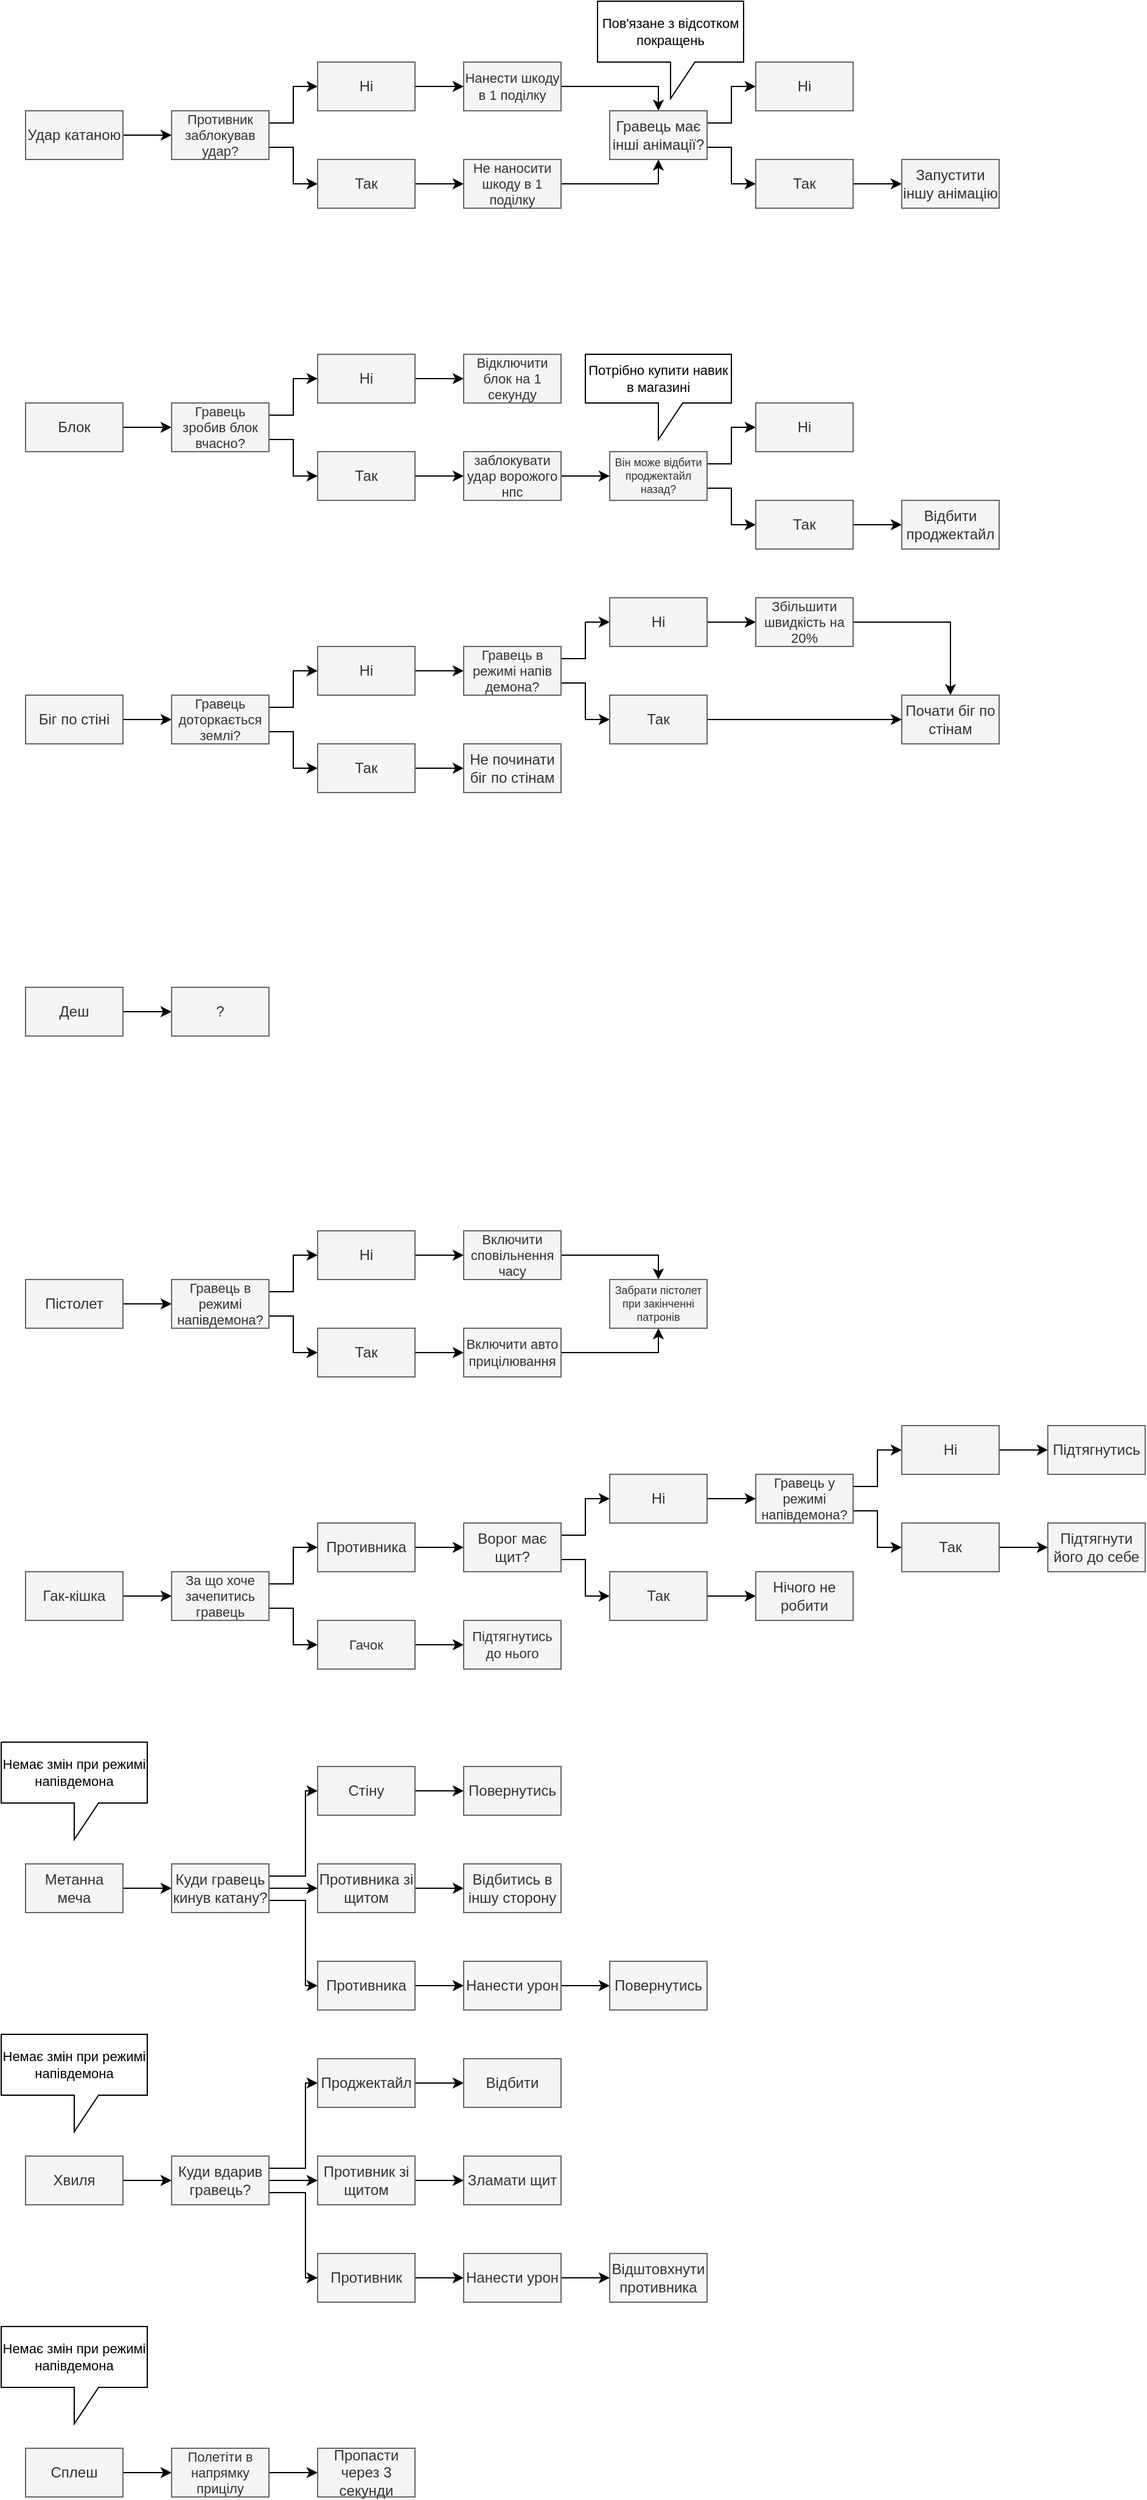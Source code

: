 <mxfile version="21.0.2" type="github">
  <diagram id="Gw7SjPRHPI560Tm9hMZg" name="Сторінка-1">
    <mxGraphModel dx="1434" dy="842" grid="1" gridSize="10" guides="1" tooltips="1" connect="1" arrows="1" fold="1" page="1" pageScale="1" pageWidth="1654" pageHeight="2336" math="0" shadow="0">
      <root>
        <mxCell id="0" />
        <mxCell id="1" parent="0" />
        <mxCell id="m0AJIgBf-lL1eL2nw93D-6" style="edgeStyle=orthogonalEdgeStyle;rounded=0;orthogonalLoop=1;jettySize=auto;html=1;exitX=1;exitY=0.5;exitDx=0;exitDy=0;" parent="1" source="m0AJIgBf-lL1eL2nw93D-4" target="m0AJIgBf-lL1eL2nw93D-5" edge="1">
          <mxGeometry relative="1" as="geometry" />
        </mxCell>
        <mxCell id="m0AJIgBf-lL1eL2nw93D-4" value="Удар катаною" style="text;html=1;strokeColor=#666666;fillColor=#f5f5f5;align=center;verticalAlign=middle;whiteSpace=wrap;rounded=0;fontColor=#333333;" parent="1" vertex="1">
          <mxGeometry x="160" y="120" width="80" height="40" as="geometry" />
        </mxCell>
        <mxCell id="m0AJIgBf-lL1eL2nw93D-8" style="edgeStyle=orthogonalEdgeStyle;rounded=0;orthogonalLoop=1;jettySize=auto;html=1;exitX=1;exitY=0.25;exitDx=0;exitDy=0;" parent="1" source="m0AJIgBf-lL1eL2nw93D-5" target="m0AJIgBf-lL1eL2nw93D-7" edge="1">
          <mxGeometry relative="1" as="geometry" />
        </mxCell>
        <mxCell id="m0AJIgBf-lL1eL2nw93D-10" style="edgeStyle=orthogonalEdgeStyle;rounded=0;orthogonalLoop=1;jettySize=auto;html=1;exitX=1;exitY=0.75;exitDx=0;exitDy=0;" parent="1" source="m0AJIgBf-lL1eL2nw93D-5" target="m0AJIgBf-lL1eL2nw93D-9" edge="1">
          <mxGeometry relative="1" as="geometry" />
        </mxCell>
        <mxCell id="m0AJIgBf-lL1eL2nw93D-5" value="Противник заблокував удар?" style="text;html=1;strokeColor=#666666;fillColor=#f5f5f5;align=center;verticalAlign=middle;whiteSpace=wrap;rounded=0;fontColor=#333333;fontSize=11;" parent="1" vertex="1">
          <mxGeometry x="280" y="120" width="80" height="40" as="geometry" />
        </mxCell>
        <mxCell id="m0AJIgBf-lL1eL2nw93D-12" style="edgeStyle=orthogonalEdgeStyle;rounded=0;orthogonalLoop=1;jettySize=auto;html=1;exitX=1;exitY=0.5;exitDx=0;exitDy=0;" parent="1" source="m0AJIgBf-lL1eL2nw93D-7" target="m0AJIgBf-lL1eL2nw93D-11" edge="1">
          <mxGeometry relative="1" as="geometry" />
        </mxCell>
        <mxCell id="m0AJIgBf-lL1eL2nw93D-7" value="Ні" style="text;html=1;strokeColor=#666666;fillColor=#f5f5f5;align=center;verticalAlign=middle;whiteSpace=wrap;rounded=0;fontColor=#333333;" parent="1" vertex="1">
          <mxGeometry x="400" y="80" width="80" height="40" as="geometry" />
        </mxCell>
        <mxCell id="m0AJIgBf-lL1eL2nw93D-14" style="edgeStyle=orthogonalEdgeStyle;rounded=0;orthogonalLoop=1;jettySize=auto;html=1;exitX=1;exitY=0.5;exitDx=0;exitDy=0;" parent="1" source="m0AJIgBf-lL1eL2nw93D-9" target="m0AJIgBf-lL1eL2nw93D-13" edge="1">
          <mxGeometry relative="1" as="geometry" />
        </mxCell>
        <mxCell id="m0AJIgBf-lL1eL2nw93D-9" value="Так" style="text;html=1;strokeColor=#666666;fillColor=#f5f5f5;align=center;verticalAlign=middle;whiteSpace=wrap;rounded=0;fontColor=#333333;" parent="1" vertex="1">
          <mxGeometry x="400" y="160" width="80" height="40" as="geometry" />
        </mxCell>
        <mxCell id="m0AJIgBf-lL1eL2nw93D-16" style="edgeStyle=orthogonalEdgeStyle;rounded=0;orthogonalLoop=1;jettySize=auto;html=1;exitX=1;exitY=0.5;exitDx=0;exitDy=0;" parent="1" source="m0AJIgBf-lL1eL2nw93D-11" target="m0AJIgBf-lL1eL2nw93D-15" edge="1">
          <mxGeometry relative="1" as="geometry">
            <Array as="points">
              <mxPoint x="680" y="100" />
            </Array>
          </mxGeometry>
        </mxCell>
        <mxCell id="m0AJIgBf-lL1eL2nw93D-11" value="Нанести шкоду в 1 поділку" style="text;html=1;strokeColor=#666666;fillColor=#f5f5f5;align=center;verticalAlign=middle;whiteSpace=wrap;rounded=0;fontColor=#333333;fontSize=11;" parent="1" vertex="1">
          <mxGeometry x="520" y="80" width="80" height="40" as="geometry" />
        </mxCell>
        <mxCell id="m0AJIgBf-lL1eL2nw93D-17" style="edgeStyle=orthogonalEdgeStyle;rounded=0;orthogonalLoop=1;jettySize=auto;html=1;exitX=1;exitY=0.5;exitDx=0;exitDy=0;entryX=0.5;entryY=1;entryDx=0;entryDy=0;" parent="1" source="m0AJIgBf-lL1eL2nw93D-13" target="m0AJIgBf-lL1eL2nw93D-15" edge="1">
          <mxGeometry relative="1" as="geometry" />
        </mxCell>
        <mxCell id="m0AJIgBf-lL1eL2nw93D-13" value="Не наносити шкоду в 1 поділку" style="text;html=1;strokeColor=#666666;fillColor=#f5f5f5;align=center;verticalAlign=middle;whiteSpace=wrap;rounded=0;fontColor=#333333;fontSize=11;" parent="1" vertex="1">
          <mxGeometry x="520" y="160" width="80" height="40" as="geometry" />
        </mxCell>
        <mxCell id="m0AJIgBf-lL1eL2nw93D-19" style="edgeStyle=orthogonalEdgeStyle;rounded=0;orthogonalLoop=1;jettySize=auto;html=1;exitX=1;exitY=0.25;exitDx=0;exitDy=0;" parent="1" source="m0AJIgBf-lL1eL2nw93D-15" target="m0AJIgBf-lL1eL2nw93D-18" edge="1">
          <mxGeometry relative="1" as="geometry" />
        </mxCell>
        <mxCell id="m0AJIgBf-lL1eL2nw93D-21" style="edgeStyle=orthogonalEdgeStyle;rounded=0;orthogonalLoop=1;jettySize=auto;html=1;exitX=1;exitY=0.75;exitDx=0;exitDy=0;" parent="1" source="m0AJIgBf-lL1eL2nw93D-15" target="m0AJIgBf-lL1eL2nw93D-20" edge="1">
          <mxGeometry relative="1" as="geometry" />
        </mxCell>
        <mxCell id="m0AJIgBf-lL1eL2nw93D-15" value="Гравець має інші анімації?" style="text;html=1;strokeColor=#666666;fillColor=#f5f5f5;align=center;verticalAlign=middle;whiteSpace=wrap;rounded=0;fontColor=#333333;" parent="1" vertex="1">
          <mxGeometry x="640" y="120" width="80" height="40" as="geometry" />
        </mxCell>
        <mxCell id="m0AJIgBf-lL1eL2nw93D-24" style="edgeStyle=orthogonalEdgeStyle;rounded=0;orthogonalLoop=1;jettySize=auto;html=1;exitX=1;exitY=0.5;exitDx=0;exitDy=0;" parent="1" source="m0AJIgBf-lL1eL2nw93D-20" target="m0AJIgBf-lL1eL2nw93D-23" edge="1">
          <mxGeometry relative="1" as="geometry" />
        </mxCell>
        <mxCell id="m0AJIgBf-lL1eL2nw93D-20" value="Так" style="text;html=1;strokeColor=#666666;fillColor=#f5f5f5;align=center;verticalAlign=middle;whiteSpace=wrap;rounded=0;fontColor=#333333;" parent="1" vertex="1">
          <mxGeometry x="760" y="160" width="80" height="40" as="geometry" />
        </mxCell>
        <mxCell id="m0AJIgBf-lL1eL2nw93D-23" value="Запустити іншу анімацію" style="text;html=1;strokeColor=#666666;fillColor=#f5f5f5;align=center;verticalAlign=middle;whiteSpace=wrap;rounded=0;fontColor=#333333;" parent="1" vertex="1">
          <mxGeometry x="880" y="160" width="80" height="40" as="geometry" />
        </mxCell>
        <mxCell id="qJtpwFS_eKcF3Zx06Uy4-3" style="edgeStyle=orthogonalEdgeStyle;rounded=0;orthogonalLoop=1;jettySize=auto;html=1;" parent="1" source="qJtpwFS_eKcF3Zx06Uy4-1" target="qJtpwFS_eKcF3Zx06Uy4-2" edge="1">
          <mxGeometry relative="1" as="geometry" />
        </mxCell>
        <mxCell id="qJtpwFS_eKcF3Zx06Uy4-1" value="Блок" style="text;html=1;strokeColor=#666666;fillColor=#f5f5f5;align=center;verticalAlign=middle;whiteSpace=wrap;rounded=0;fontColor=#333333;" parent="1" vertex="1">
          <mxGeometry x="160" y="360" width="80" height="40" as="geometry" />
        </mxCell>
        <mxCell id="94Y7UobvSizzjwyPuMWK-2" style="edgeStyle=orthogonalEdgeStyle;rounded=0;orthogonalLoop=1;jettySize=auto;html=1;exitX=1;exitY=0.5;exitDx=0;exitDy=0;" parent="1" source="qJtpwFS_eKcF3Zx06Uy4-4" target="94Y7UobvSizzjwyPuMWK-1" edge="1">
          <mxGeometry relative="1" as="geometry" />
        </mxCell>
        <mxCell id="qJtpwFS_eKcF3Zx06Uy4-4" value="Ні" style="text;html=1;strokeColor=#666666;fillColor=#f5f5f5;align=center;verticalAlign=middle;whiteSpace=wrap;rounded=0;fontColor=#333333;" parent="1" vertex="1">
          <mxGeometry x="400" y="320" width="80" height="40" as="geometry" />
        </mxCell>
        <mxCell id="m0AJIgBf-lL1eL2nw93D-27" style="edgeStyle=orthogonalEdgeStyle;rounded=0;orthogonalLoop=1;jettySize=auto;html=1;exitX=1;exitY=0.25;exitDx=0;exitDy=0;entryX=0;entryY=0.5;entryDx=0;entryDy=0;" parent="1" source="qJtpwFS_eKcF3Zx06Uy4-2" target="qJtpwFS_eKcF3Zx06Uy4-4" edge="1">
          <mxGeometry relative="1" as="geometry" />
        </mxCell>
        <mxCell id="m0AJIgBf-lL1eL2nw93D-31" style="edgeStyle=orthogonalEdgeStyle;rounded=0;orthogonalLoop=1;jettySize=auto;html=1;exitX=1;exitY=0.75;exitDx=0;exitDy=0;entryX=0;entryY=0.5;entryDx=0;entryDy=0;" parent="1" source="qJtpwFS_eKcF3Zx06Uy4-2" target="qJtpwFS_eKcF3Zx06Uy4-8" edge="1">
          <mxGeometry relative="1" as="geometry" />
        </mxCell>
        <mxCell id="qJtpwFS_eKcF3Zx06Uy4-2" value="Гравець зробив блок вчасно? " style="text;html=1;strokeColor=#666666;fillColor=#f5f5f5;align=center;verticalAlign=middle;whiteSpace=wrap;rounded=0;fontColor=#333333;movable=1;resizable=1;rotatable=1;deletable=1;editable=1;connectable=1;fontSize=11;" parent="1" vertex="1">
          <mxGeometry x="280" y="360" width="80" height="40" as="geometry" />
        </mxCell>
        <mxCell id="94Y7UobvSizzjwyPuMWK-17" style="edgeStyle=orthogonalEdgeStyle;rounded=0;orthogonalLoop=1;jettySize=auto;html=1;exitX=1;exitY=0.5;exitDx=0;exitDy=0;entryX=0;entryY=0.5;entryDx=0;entryDy=0;fontSize=11;" parent="1" source="qJtpwFS_eKcF3Zx06Uy4-8" target="94Y7UobvSizzjwyPuMWK-9" edge="1">
          <mxGeometry relative="1" as="geometry" />
        </mxCell>
        <mxCell id="qJtpwFS_eKcF3Zx06Uy4-8" value="Так" style="text;html=1;strokeColor=#666666;fillColor=#f5f5f5;align=center;verticalAlign=middle;whiteSpace=wrap;rounded=0;fontColor=#333333;" parent="1" vertex="1">
          <mxGeometry x="400" y="400" width="80" height="40" as="geometry" />
        </mxCell>
        <mxCell id="m0AJIgBf-lL1eL2nw93D-18" value="Ні" style="text;html=1;strokeColor=#666666;fillColor=#f5f5f5;align=center;verticalAlign=middle;whiteSpace=wrap;rounded=0;fontColor=#333333;" parent="1" vertex="1">
          <mxGeometry x="760" y="80" width="80" height="40" as="geometry" />
        </mxCell>
        <mxCell id="94Y7UobvSizzjwyPuMWK-1" value="Відключити блок на 1 секунду" style="text;html=1;strokeColor=#666666;fillColor=#f5f5f5;align=center;verticalAlign=middle;whiteSpace=wrap;rounded=0;fontColor=#333333;fontSize=11;" parent="1" vertex="1">
          <mxGeometry x="520" y="320" width="80" height="40" as="geometry" />
        </mxCell>
        <mxCell id="94Y7UobvSizzjwyPuMWK-6" style="edgeStyle=orthogonalEdgeStyle;rounded=0;orthogonalLoop=1;jettySize=auto;html=1;exitX=1;exitY=0.25;exitDx=0;exitDy=0;fontSize=9;" parent="1" source="94Y7UobvSizzjwyPuMWK-3" target="94Y7UobvSizzjwyPuMWK-5" edge="1">
          <mxGeometry relative="1" as="geometry" />
        </mxCell>
        <mxCell id="94Y7UobvSizzjwyPuMWK-8" style="edgeStyle=orthogonalEdgeStyle;rounded=0;orthogonalLoop=1;jettySize=auto;html=1;exitX=1;exitY=0.75;exitDx=0;exitDy=0;fontSize=12;" parent="1" source="94Y7UobvSizzjwyPuMWK-3" target="94Y7UobvSizzjwyPuMWK-7" edge="1">
          <mxGeometry relative="1" as="geometry" />
        </mxCell>
        <mxCell id="94Y7UobvSizzjwyPuMWK-3" value="Він може відбити проджектайл назад?" style="text;html=1;strokeColor=#666666;fillColor=#f5f5f5;align=center;verticalAlign=middle;whiteSpace=wrap;rounded=0;fontColor=#333333;fontSize=9;" parent="1" vertex="1">
          <mxGeometry x="640" y="400" width="80" height="40" as="geometry" />
        </mxCell>
        <mxCell id="94Y7UobvSizzjwyPuMWK-5" value="Ні" style="text;html=1;strokeColor=#666666;fillColor=#f5f5f5;align=center;verticalAlign=middle;whiteSpace=wrap;rounded=0;fontColor=#333333;fontSize=12;" parent="1" vertex="1">
          <mxGeometry x="760" y="360" width="80" height="40" as="geometry" />
        </mxCell>
        <mxCell id="94Y7UobvSizzjwyPuMWK-12" style="edgeStyle=orthogonalEdgeStyle;rounded=0;orthogonalLoop=1;jettySize=auto;html=1;exitX=1;exitY=0.5;exitDx=0;exitDy=0;fontSize=11;" parent="1" source="94Y7UobvSizzjwyPuMWK-7" target="94Y7UobvSizzjwyPuMWK-11" edge="1">
          <mxGeometry relative="1" as="geometry" />
        </mxCell>
        <mxCell id="94Y7UobvSizzjwyPuMWK-7" value="Так" style="text;html=1;strokeColor=#666666;fillColor=#f5f5f5;align=center;verticalAlign=middle;whiteSpace=wrap;rounded=0;fontColor=#333333;fontSize=12;" parent="1" vertex="1">
          <mxGeometry x="760" y="440" width="80" height="40" as="geometry" />
        </mxCell>
        <mxCell id="94Y7UobvSizzjwyPuMWK-18" style="edgeStyle=orthogonalEdgeStyle;rounded=0;orthogonalLoop=1;jettySize=auto;html=1;exitX=1;exitY=0.5;exitDx=0;exitDy=0;entryX=0;entryY=0.5;entryDx=0;entryDy=0;fontSize=11;" parent="1" source="94Y7UobvSizzjwyPuMWK-9" target="94Y7UobvSizzjwyPuMWK-3" edge="1">
          <mxGeometry relative="1" as="geometry" />
        </mxCell>
        <mxCell id="94Y7UobvSizzjwyPuMWK-9" value="заблокувати удар ворожого нпс" style="text;html=1;strokeColor=#666666;fillColor=#f5f5f5;align=center;verticalAlign=middle;whiteSpace=wrap;rounded=0;fontColor=#333333;fontSize=11;" parent="1" vertex="1">
          <mxGeometry x="520" y="400" width="80" height="40" as="geometry" />
        </mxCell>
        <mxCell id="94Y7UobvSizzjwyPuMWK-11" value="Відбити проджектайл" style="text;html=1;strokeColor=#666666;fillColor=#f5f5f5;align=center;verticalAlign=middle;whiteSpace=wrap;rounded=0;fontColor=#333333;fontSize=12;" parent="1" vertex="1">
          <mxGeometry x="880" y="440" width="80" height="40" as="geometry" />
        </mxCell>
        <mxCell id="94Y7UobvSizzjwyPuMWK-14" value="Потрібно купити навик в магазині" style="shape=callout;whiteSpace=wrap;html=1;perimeter=calloutPerimeter;fontSize=11;rotation=0;position2=0.5;" parent="1" vertex="1">
          <mxGeometry x="620" y="320" width="120" height="70" as="geometry" />
        </mxCell>
        <mxCell id="94Y7UobvSizzjwyPuMWK-15" value="Пов&#39;язане з відсотком покращень" style="shape=callout;whiteSpace=wrap;html=1;perimeter=calloutPerimeter;fontSize=11;position2=0.5;" parent="1" vertex="1">
          <mxGeometry x="630" y="30" width="120" height="80" as="geometry" />
        </mxCell>
        <mxCell id="KIotw40uIREBkSGfjD-Y-3" style="edgeStyle=orthogonalEdgeStyle;rounded=0;orthogonalLoop=1;jettySize=auto;html=1;exitX=1;exitY=0.5;exitDx=0;exitDy=0;" parent="1" source="KIotw40uIREBkSGfjD-Y-1" target="KIotw40uIREBkSGfjD-Y-2" edge="1">
          <mxGeometry relative="1" as="geometry" />
        </mxCell>
        <mxCell id="KIotw40uIREBkSGfjD-Y-1" value="Біг по стіні" style="text;html=1;strokeColor=#666666;fillColor=#f5f5f5;align=center;verticalAlign=middle;whiteSpace=wrap;rounded=0;fontColor=#333333;" parent="1" vertex="1">
          <mxGeometry x="160" y="600" width="80" height="40" as="geometry" />
        </mxCell>
        <mxCell id="KIotw40uIREBkSGfjD-Y-5" style="edgeStyle=orthogonalEdgeStyle;rounded=0;orthogonalLoop=1;jettySize=auto;html=1;fontSize=11;exitX=1;exitY=0.25;exitDx=0;exitDy=0;" parent="1" source="KIotw40uIREBkSGfjD-Y-2" target="KIotw40uIREBkSGfjD-Y-4" edge="1">
          <mxGeometry relative="1" as="geometry">
            <mxPoint x="370" y="610" as="sourcePoint" />
            <Array as="points">
              <mxPoint x="380" y="610" />
              <mxPoint x="380" y="580" />
            </Array>
          </mxGeometry>
        </mxCell>
        <mxCell id="KIotw40uIREBkSGfjD-Y-7" style="edgeStyle=orthogonalEdgeStyle;rounded=0;orthogonalLoop=1;jettySize=auto;html=1;exitX=1;exitY=0.75;exitDx=0;exitDy=0;fontSize=12;" parent="1" source="KIotw40uIREBkSGfjD-Y-2" target="KIotw40uIREBkSGfjD-Y-6" edge="1">
          <mxGeometry relative="1" as="geometry" />
        </mxCell>
        <mxCell id="KIotw40uIREBkSGfjD-Y-2" value="Гравець доторкається землі?" style="text;html=1;strokeColor=#666666;fillColor=#f5f5f5;align=center;verticalAlign=middle;whiteSpace=wrap;rounded=0;fontColor=#333333;fontSize=11;" parent="1" vertex="1">
          <mxGeometry x="280" y="600" width="80" height="40" as="geometry" />
        </mxCell>
        <mxCell id="KIotw40uIREBkSGfjD-Y-9" style="edgeStyle=orthogonalEdgeStyle;rounded=0;orthogonalLoop=1;jettySize=auto;html=1;exitX=1;exitY=0.5;exitDx=0;exitDy=0;fontSize=12;" parent="1" source="KIotw40uIREBkSGfjD-Y-4" target="KIotw40uIREBkSGfjD-Y-8" edge="1">
          <mxGeometry relative="1" as="geometry" />
        </mxCell>
        <mxCell id="KIotw40uIREBkSGfjD-Y-4" value="Ні" style="text;html=1;strokeColor=#666666;fillColor=#f5f5f5;align=center;verticalAlign=middle;whiteSpace=wrap;rounded=0;fontColor=#333333;fontSize=12;" parent="1" vertex="1">
          <mxGeometry x="400" y="560" width="80" height="40" as="geometry" />
        </mxCell>
        <mxCell id="KIotw40uIREBkSGfjD-Y-15" style="edgeStyle=orthogonalEdgeStyle;rounded=0;orthogonalLoop=1;jettySize=auto;html=1;exitX=1;exitY=0.5;exitDx=0;exitDy=0;fontSize=12;" parent="1" source="KIotw40uIREBkSGfjD-Y-6" target="KIotw40uIREBkSGfjD-Y-14" edge="1">
          <mxGeometry relative="1" as="geometry" />
        </mxCell>
        <mxCell id="KIotw40uIREBkSGfjD-Y-6" value="Так" style="text;html=1;strokeColor=#666666;fillColor=#f5f5f5;align=center;verticalAlign=middle;whiteSpace=wrap;rounded=0;fontColor=#333333;fontSize=12;" parent="1" vertex="1">
          <mxGeometry x="400" y="640" width="80" height="40" as="geometry" />
        </mxCell>
        <mxCell id="KIotw40uIREBkSGfjD-Y-11" style="edgeStyle=orthogonalEdgeStyle;rounded=0;orthogonalLoop=1;jettySize=auto;html=1;exitX=1;exitY=0.5;exitDx=0;exitDy=0;fontSize=11;" parent="1" source="KIotw40uIREBkSGfjD-Y-8" target="KIotw40uIREBkSGfjD-Y-10" edge="1">
          <mxGeometry relative="1" as="geometry">
            <Array as="points">
              <mxPoint x="600" y="570" />
              <mxPoint x="620" y="570" />
              <mxPoint x="620" y="540" />
            </Array>
          </mxGeometry>
        </mxCell>
        <mxCell id="KIotw40uIREBkSGfjD-Y-13" style="edgeStyle=orthogonalEdgeStyle;rounded=0;orthogonalLoop=1;jettySize=auto;html=1;exitX=1;exitY=0.75;exitDx=0;exitDy=0;fontSize=11;" parent="1" source="KIotw40uIREBkSGfjD-Y-8" target="KIotw40uIREBkSGfjD-Y-12" edge="1">
          <mxGeometry relative="1" as="geometry" />
        </mxCell>
        <mxCell id="KIotw40uIREBkSGfjD-Y-8" value="Гравець в режимі напів демона?" style="text;html=1;strokeColor=#666666;fillColor=#f5f5f5;align=center;verticalAlign=middle;whiteSpace=wrap;rounded=0;fontColor=#333333;fontSize=11;" parent="1" vertex="1">
          <mxGeometry x="520" y="560" width="80" height="40" as="geometry" />
        </mxCell>
        <mxCell id="KIotw40uIREBkSGfjD-Y-17" style="edgeStyle=orthogonalEdgeStyle;rounded=0;orthogonalLoop=1;jettySize=auto;html=1;exitX=1;exitY=0.5;exitDx=0;exitDy=0;fontSize=12;" parent="1" source="KIotw40uIREBkSGfjD-Y-10" target="KIotw40uIREBkSGfjD-Y-16" edge="1">
          <mxGeometry relative="1" as="geometry" />
        </mxCell>
        <mxCell id="KIotw40uIREBkSGfjD-Y-10" value="Ні" style="text;html=1;strokeColor=#666666;fillColor=#f5f5f5;align=center;verticalAlign=middle;whiteSpace=wrap;rounded=0;fontColor=#333333;fontSize=12;" parent="1" vertex="1">
          <mxGeometry x="640" y="520" width="80" height="40" as="geometry" />
        </mxCell>
        <mxCell id="KIotw40uIREBkSGfjD-Y-19" style="edgeStyle=orthogonalEdgeStyle;rounded=0;orthogonalLoop=1;jettySize=auto;html=1;exitX=1;exitY=0.5;exitDx=0;exitDy=0;fontSize=11;" parent="1" source="KIotw40uIREBkSGfjD-Y-12" target="KIotw40uIREBkSGfjD-Y-18" edge="1">
          <mxGeometry relative="1" as="geometry" />
        </mxCell>
        <mxCell id="KIotw40uIREBkSGfjD-Y-12" value="Так" style="text;html=1;strokeColor=#666666;fillColor=#f5f5f5;align=center;verticalAlign=middle;whiteSpace=wrap;rounded=0;fontColor=#333333;fontSize=12;" parent="1" vertex="1">
          <mxGeometry x="640" y="600" width="80" height="40" as="geometry" />
        </mxCell>
        <mxCell id="KIotw40uIREBkSGfjD-Y-14" value="Не починати біг по стінам" style="text;html=1;strokeColor=#666666;fillColor=#f5f5f5;align=center;verticalAlign=middle;whiteSpace=wrap;rounded=0;fontColor=#333333;fontSize=12;" parent="1" vertex="1">
          <mxGeometry x="520" y="640" width="80" height="40" as="geometry" />
        </mxCell>
        <mxCell id="KIotw40uIREBkSGfjD-Y-20" style="edgeStyle=orthogonalEdgeStyle;rounded=0;orthogonalLoop=1;jettySize=auto;html=1;exitX=1;exitY=0.5;exitDx=0;exitDy=0;entryX=0.5;entryY=0;entryDx=0;entryDy=0;fontSize=11;" parent="1" source="KIotw40uIREBkSGfjD-Y-16" target="KIotw40uIREBkSGfjD-Y-18" edge="1">
          <mxGeometry relative="1" as="geometry" />
        </mxCell>
        <mxCell id="KIotw40uIREBkSGfjD-Y-16" value="Збільшити швидкість на 20%" style="text;html=1;strokeColor=#666666;fillColor=#f5f5f5;align=center;verticalAlign=middle;whiteSpace=wrap;rounded=0;fontColor=#333333;fontSize=11;" parent="1" vertex="1">
          <mxGeometry x="760" y="520" width="80" height="40" as="geometry" />
        </mxCell>
        <mxCell id="KIotw40uIREBkSGfjD-Y-18" value="Почати біг по стінам" style="text;html=1;strokeColor=#666666;fillColor=#f5f5f5;align=center;verticalAlign=middle;whiteSpace=wrap;rounded=0;fontColor=#333333;fontSize=12;" parent="1" vertex="1">
          <mxGeometry x="880" y="600" width="80" height="40" as="geometry" />
        </mxCell>
        <mxCell id="EbI8DRGRymxXbqv4lqM2-3" style="edgeStyle=orthogonalEdgeStyle;rounded=0;orthogonalLoop=1;jettySize=auto;html=1;exitX=1;exitY=0.5;exitDx=0;exitDy=0;" parent="1" source="EbI8DRGRymxXbqv4lqM2-1" target="EbI8DRGRymxXbqv4lqM2-2" edge="1">
          <mxGeometry relative="1" as="geometry" />
        </mxCell>
        <mxCell id="EbI8DRGRymxXbqv4lqM2-1" value="Деш" style="text;html=1;strokeColor=#666666;fillColor=#f5f5f5;align=center;verticalAlign=middle;whiteSpace=wrap;rounded=0;fontColor=#333333;" parent="1" vertex="1">
          <mxGeometry x="160" y="840" width="80" height="40" as="geometry" />
        </mxCell>
        <mxCell id="EbI8DRGRymxXbqv4lqM2-2" value="?" style="text;html=1;strokeColor=#666666;fillColor=#f5f5f5;align=center;verticalAlign=middle;whiteSpace=wrap;rounded=0;fontColor=#333333;" parent="1" vertex="1">
          <mxGeometry x="280" y="840" width="80" height="40" as="geometry" />
        </mxCell>
        <mxCell id="EbI8DRGRymxXbqv4lqM2-6" style="edgeStyle=orthogonalEdgeStyle;rounded=0;orthogonalLoop=1;jettySize=auto;html=1;exitX=1;exitY=0.5;exitDx=0;exitDy=0;" parent="1" source="EbI8DRGRymxXbqv4lqM2-4" target="EbI8DRGRymxXbqv4lqM2-5" edge="1">
          <mxGeometry relative="1" as="geometry" />
        </mxCell>
        <mxCell id="EbI8DRGRymxXbqv4lqM2-4" value="Пістолет" style="text;html=1;strokeColor=#666666;fillColor=#f5f5f5;align=center;verticalAlign=middle;whiteSpace=wrap;rounded=0;fontColor=#333333;" parent="1" vertex="1">
          <mxGeometry x="160" y="1080" width="80" height="40" as="geometry" />
        </mxCell>
        <mxCell id="EbI8DRGRymxXbqv4lqM2-13" style="edgeStyle=orthogonalEdgeStyle;rounded=0;orthogonalLoop=1;jettySize=auto;html=1;exitX=1;exitY=0.25;exitDx=0;exitDy=0;fontSize=11;" parent="1" source="EbI8DRGRymxXbqv4lqM2-5" target="EbI8DRGRymxXbqv4lqM2-12" edge="1">
          <mxGeometry relative="1" as="geometry" />
        </mxCell>
        <mxCell id="EbI8DRGRymxXbqv4lqM2-15" style="edgeStyle=orthogonalEdgeStyle;rounded=0;orthogonalLoop=1;jettySize=auto;html=1;exitX=1;exitY=0.75;exitDx=0;exitDy=0;fontSize=11;" parent="1" source="EbI8DRGRymxXbqv4lqM2-5" target="EbI8DRGRymxXbqv4lqM2-14" edge="1">
          <mxGeometry relative="1" as="geometry" />
        </mxCell>
        <mxCell id="EbI8DRGRymxXbqv4lqM2-5" value="Гравець в режимі напівдемона?" style="text;html=1;strokeColor=#666666;fillColor=#f5f5f5;align=center;verticalAlign=middle;whiteSpace=wrap;rounded=0;fontColor=#333333;fontSize=11;" parent="1" vertex="1">
          <mxGeometry x="280" y="1080" width="80" height="40" as="geometry" />
        </mxCell>
        <mxCell id="EbI8DRGRymxXbqv4lqM2-23" style="edgeStyle=orthogonalEdgeStyle;rounded=0;orthogonalLoop=1;jettySize=auto;html=1;exitX=1;exitY=0.5;exitDx=0;exitDy=0;fontSize=11;" parent="1" source="EbI8DRGRymxXbqv4lqM2-12" target="EbI8DRGRymxXbqv4lqM2-20" edge="1">
          <mxGeometry relative="1" as="geometry" />
        </mxCell>
        <mxCell id="EbI8DRGRymxXbqv4lqM2-12" value="Ні" style="text;html=1;strokeColor=#666666;fillColor=#f5f5f5;align=center;verticalAlign=middle;whiteSpace=wrap;rounded=0;fontColor=#333333;fontSize=12;" parent="1" vertex="1">
          <mxGeometry x="400" y="1040" width="80" height="40" as="geometry" />
        </mxCell>
        <mxCell id="EbI8DRGRymxXbqv4lqM2-19" style="edgeStyle=orthogonalEdgeStyle;rounded=0;orthogonalLoop=1;jettySize=auto;html=1;exitX=1;exitY=0.5;exitDx=0;exitDy=0;fontSize=11;" parent="1" source="EbI8DRGRymxXbqv4lqM2-14" target="EbI8DRGRymxXbqv4lqM2-18" edge="1">
          <mxGeometry relative="1" as="geometry" />
        </mxCell>
        <mxCell id="EbI8DRGRymxXbqv4lqM2-14" value="Так" style="text;html=1;strokeColor=#666666;fillColor=#f5f5f5;align=center;verticalAlign=middle;whiteSpace=wrap;rounded=0;fontColor=#333333;fontSize=12;" parent="1" vertex="1">
          <mxGeometry x="400" y="1120" width="80" height="40" as="geometry" />
        </mxCell>
        <mxCell id="EbI8DRGRymxXbqv4lqM2-26" style="edgeStyle=orthogonalEdgeStyle;rounded=0;orthogonalLoop=1;jettySize=auto;html=1;exitX=1;exitY=0.5;exitDx=0;exitDy=0;entryX=0.5;entryY=1;entryDx=0;entryDy=0;fontSize=12;" parent="1" source="EbI8DRGRymxXbqv4lqM2-18" target="EbI8DRGRymxXbqv4lqM2-24" edge="1">
          <mxGeometry relative="1" as="geometry" />
        </mxCell>
        <mxCell id="EbI8DRGRymxXbqv4lqM2-18" value="Включити авто прицілювання" style="text;html=1;strokeColor=#666666;fillColor=#f5f5f5;align=center;verticalAlign=middle;whiteSpace=wrap;rounded=0;fontColor=#333333;fontSize=11;" parent="1" vertex="1">
          <mxGeometry x="520" y="1120" width="80" height="40" as="geometry" />
        </mxCell>
        <mxCell id="EbI8DRGRymxXbqv4lqM2-25" style="edgeStyle=orthogonalEdgeStyle;rounded=0;orthogonalLoop=1;jettySize=auto;html=1;exitX=1;exitY=0.5;exitDx=0;exitDy=0;fontSize=12;" parent="1" source="EbI8DRGRymxXbqv4lqM2-20" target="EbI8DRGRymxXbqv4lqM2-24" edge="1">
          <mxGeometry relative="1" as="geometry">
            <Array as="points">
              <mxPoint x="680" y="1060" />
            </Array>
          </mxGeometry>
        </mxCell>
        <mxCell id="EbI8DRGRymxXbqv4lqM2-20" value="Включити сповільнення часу" style="text;html=1;strokeColor=#666666;fillColor=#f5f5f5;align=center;verticalAlign=middle;whiteSpace=wrap;rounded=0;fontColor=#333333;fontSize=11;" parent="1" vertex="1">
          <mxGeometry x="520" y="1040" width="80" height="40" as="geometry" />
        </mxCell>
        <mxCell id="EbI8DRGRymxXbqv4lqM2-24" value="Забрати пістолет при закінченні патронів" style="text;html=1;strokeColor=#666666;fillColor=#f5f5f5;align=center;verticalAlign=middle;whiteSpace=wrap;rounded=0;fontColor=#333333;fontSize=9;" parent="1" vertex="1">
          <mxGeometry x="640" y="1080" width="80" height="40" as="geometry" />
        </mxCell>
        <mxCell id="EbI8DRGRymxXbqv4lqM2-29" style="edgeStyle=orthogonalEdgeStyle;rounded=0;orthogonalLoop=1;jettySize=auto;html=1;exitX=1;exitY=0.5;exitDx=0;exitDy=0;fontSize=9;" parent="1" source="EbI8DRGRymxXbqv4lqM2-27" target="EbI8DRGRymxXbqv4lqM2-28" edge="1">
          <mxGeometry relative="1" as="geometry" />
        </mxCell>
        <mxCell id="EbI8DRGRymxXbqv4lqM2-27" value="Гак-кішка" style="text;html=1;strokeColor=#666666;fillColor=#f5f5f5;align=center;verticalAlign=middle;whiteSpace=wrap;rounded=0;fontColor=#333333;" parent="1" vertex="1">
          <mxGeometry x="160" y="1320" width="80" height="40" as="geometry" />
        </mxCell>
        <mxCell id="EbI8DRGRymxXbqv4lqM2-31" style="edgeStyle=orthogonalEdgeStyle;rounded=0;orthogonalLoop=1;jettySize=auto;html=1;exitX=1;exitY=0.25;exitDx=0;exitDy=0;fontSize=11;" parent="1" source="EbI8DRGRymxXbqv4lqM2-28" target="EbI8DRGRymxXbqv4lqM2-30" edge="1">
          <mxGeometry relative="1" as="geometry" />
        </mxCell>
        <mxCell id="EbI8DRGRymxXbqv4lqM2-33" style="edgeStyle=orthogonalEdgeStyle;rounded=0;orthogonalLoop=1;jettySize=auto;html=1;exitX=1;exitY=0.75;exitDx=0;exitDy=0;fontSize=12;" parent="1" source="EbI8DRGRymxXbqv4lqM2-28" target="EbI8DRGRymxXbqv4lqM2-32" edge="1">
          <mxGeometry relative="1" as="geometry" />
        </mxCell>
        <mxCell id="EbI8DRGRymxXbqv4lqM2-28" value="За що хоче зачепитись гравець" style="text;html=1;strokeColor=#666666;fillColor=#f5f5f5;align=center;verticalAlign=middle;whiteSpace=wrap;rounded=0;fontColor=#333333;fontSize=11;" parent="1" vertex="1">
          <mxGeometry x="280" y="1320" width="80" height="40" as="geometry" />
        </mxCell>
        <mxCell id="EbI8DRGRymxXbqv4lqM2-47" style="edgeStyle=orthogonalEdgeStyle;rounded=0;orthogonalLoop=1;jettySize=auto;html=1;exitX=1;exitY=0.5;exitDx=0;exitDy=0;entryX=0;entryY=0.5;entryDx=0;entryDy=0;fontSize=12;" parent="1" source="EbI8DRGRymxXbqv4lqM2-30" target="EbI8DRGRymxXbqv4lqM2-46" edge="1">
          <mxGeometry relative="1" as="geometry" />
        </mxCell>
        <mxCell id="EbI8DRGRymxXbqv4lqM2-30" value="Противника" style="text;html=1;strokeColor=#666666;fillColor=#f5f5f5;align=center;verticalAlign=middle;whiteSpace=wrap;rounded=0;fontColor=#333333;fontSize=12;" parent="1" vertex="1">
          <mxGeometry x="400" y="1280" width="80" height="40" as="geometry" />
        </mxCell>
        <mxCell id="EbI8DRGRymxXbqv4lqM2-35" style="edgeStyle=orthogonalEdgeStyle;rounded=0;orthogonalLoop=1;jettySize=auto;html=1;exitX=1;exitY=0.5;exitDx=0;exitDy=0;fontSize=12;" parent="1" source="EbI8DRGRymxXbqv4lqM2-32" target="EbI8DRGRymxXbqv4lqM2-34" edge="1">
          <mxGeometry relative="1" as="geometry" />
        </mxCell>
        <mxCell id="EbI8DRGRymxXbqv4lqM2-32" value="Гачок" style="text;html=1;strokeColor=#666666;fillColor=#f5f5f5;align=center;verticalAlign=middle;whiteSpace=wrap;rounded=0;fontColor=#333333;fontSize=11;" parent="1" vertex="1">
          <mxGeometry x="400" y="1360" width="80" height="40" as="geometry" />
        </mxCell>
        <mxCell id="EbI8DRGRymxXbqv4lqM2-34" value="Підтягнутись до нього" style="text;html=1;strokeColor=#666666;fillColor=#f5f5f5;align=center;verticalAlign=middle;whiteSpace=wrap;rounded=0;fontColor=#333333;fontSize=11;" parent="1" vertex="1">
          <mxGeometry x="520" y="1360" width="80" height="40" as="geometry" />
        </mxCell>
        <mxCell id="EbI8DRGRymxXbqv4lqM2-39" style="edgeStyle=orthogonalEdgeStyle;rounded=0;orthogonalLoop=1;jettySize=auto;html=1;exitX=1;exitY=0.5;exitDx=0;exitDy=0;fontSize=11;" parent="1" source="EbI8DRGRymxXbqv4lqM2-36" target="EbI8DRGRymxXbqv4lqM2-38" edge="1">
          <mxGeometry relative="1" as="geometry">
            <Array as="points">
              <mxPoint x="840" y="1270" />
              <mxPoint x="860" y="1270" />
              <mxPoint x="860" y="1300" />
            </Array>
          </mxGeometry>
        </mxCell>
        <mxCell id="EbI8DRGRymxXbqv4lqM2-41" style="edgeStyle=orthogonalEdgeStyle;rounded=0;orthogonalLoop=1;jettySize=auto;html=1;exitX=1;exitY=0.25;exitDx=0;exitDy=0;fontSize=12;" parent="1" source="EbI8DRGRymxXbqv4lqM2-36" target="EbI8DRGRymxXbqv4lqM2-40" edge="1">
          <mxGeometry relative="1" as="geometry" />
        </mxCell>
        <mxCell id="EbI8DRGRymxXbqv4lqM2-36" value="Гравець у режимі напівдемона?" style="text;html=1;strokeColor=#666666;fillColor=#f5f5f5;align=center;verticalAlign=middle;whiteSpace=wrap;rounded=0;fontColor=#333333;fontSize=11;" parent="1" vertex="1">
          <mxGeometry x="760" y="1240" width="80" height="40" as="geometry" />
        </mxCell>
        <mxCell id="EbI8DRGRymxXbqv4lqM2-43" style="edgeStyle=orthogonalEdgeStyle;rounded=0;orthogonalLoop=1;jettySize=auto;html=1;exitX=1;exitY=0.5;exitDx=0;exitDy=0;fontSize=12;" parent="1" source="EbI8DRGRymxXbqv4lqM2-38" target="EbI8DRGRymxXbqv4lqM2-42" edge="1">
          <mxGeometry relative="1" as="geometry" />
        </mxCell>
        <mxCell id="EbI8DRGRymxXbqv4lqM2-38" value="Так" style="text;html=1;strokeColor=#666666;fillColor=#f5f5f5;align=center;verticalAlign=middle;whiteSpace=wrap;rounded=0;fontColor=#333333;fontSize=12;" parent="1" vertex="1">
          <mxGeometry x="880" y="1280" width="80" height="40" as="geometry" />
        </mxCell>
        <mxCell id="EbI8DRGRymxXbqv4lqM2-45" style="edgeStyle=orthogonalEdgeStyle;rounded=0;orthogonalLoop=1;jettySize=auto;html=1;exitX=1;exitY=0.5;exitDx=0;exitDy=0;fontSize=12;" parent="1" source="EbI8DRGRymxXbqv4lqM2-40" target="EbI8DRGRymxXbqv4lqM2-44" edge="1">
          <mxGeometry relative="1" as="geometry" />
        </mxCell>
        <mxCell id="EbI8DRGRymxXbqv4lqM2-40" value="Ні" style="text;html=1;strokeColor=#666666;fillColor=#f5f5f5;align=center;verticalAlign=middle;whiteSpace=wrap;rounded=0;fontColor=#333333;fontSize=12;" parent="1" vertex="1">
          <mxGeometry x="880" y="1200" width="80" height="40" as="geometry" />
        </mxCell>
        <mxCell id="EbI8DRGRymxXbqv4lqM2-42" value="Підтягнути його до себе" style="text;html=1;strokeColor=#666666;fillColor=#f5f5f5;align=center;verticalAlign=middle;whiteSpace=wrap;rounded=0;fontColor=#333333;fontSize=12;" parent="1" vertex="1">
          <mxGeometry x="1000" y="1280" width="80" height="40" as="geometry" />
        </mxCell>
        <mxCell id="EbI8DRGRymxXbqv4lqM2-44" value="Підтягнутись" style="text;html=1;strokeColor=#666666;fillColor=#f5f5f5;align=center;verticalAlign=middle;whiteSpace=wrap;rounded=0;fontColor=#333333;fontSize=12;" parent="1" vertex="1">
          <mxGeometry x="1000" y="1200" width="80" height="40" as="geometry" />
        </mxCell>
        <mxCell id="EbI8DRGRymxXbqv4lqM2-49" style="edgeStyle=orthogonalEdgeStyle;rounded=0;orthogonalLoop=1;jettySize=auto;html=1;exitX=1;exitY=0.25;exitDx=0;exitDy=0;fontSize=12;" parent="1" source="EbI8DRGRymxXbqv4lqM2-46" target="EbI8DRGRymxXbqv4lqM2-48" edge="1">
          <mxGeometry relative="1" as="geometry" />
        </mxCell>
        <mxCell id="EbI8DRGRymxXbqv4lqM2-51" style="edgeStyle=orthogonalEdgeStyle;rounded=0;orthogonalLoop=1;jettySize=auto;html=1;exitX=1;exitY=0.75;exitDx=0;exitDy=0;fontSize=12;" parent="1" source="EbI8DRGRymxXbqv4lqM2-46" target="EbI8DRGRymxXbqv4lqM2-50" edge="1">
          <mxGeometry relative="1" as="geometry" />
        </mxCell>
        <mxCell id="EbI8DRGRymxXbqv4lqM2-46" value="Ворог має щит?" style="text;html=1;strokeColor=#666666;fillColor=#f5f5f5;align=center;verticalAlign=middle;whiteSpace=wrap;rounded=0;fontColor=#333333;fontSize=12;" parent="1" vertex="1">
          <mxGeometry x="520" y="1280" width="80" height="40" as="geometry" />
        </mxCell>
        <mxCell id="EbI8DRGRymxXbqv4lqM2-52" style="edgeStyle=orthogonalEdgeStyle;rounded=0;orthogonalLoop=1;jettySize=auto;html=1;exitX=1;exitY=0.5;exitDx=0;exitDy=0;entryX=0;entryY=0.5;entryDx=0;entryDy=0;fontSize=12;" parent="1" source="EbI8DRGRymxXbqv4lqM2-48" target="EbI8DRGRymxXbqv4lqM2-36" edge="1">
          <mxGeometry relative="1" as="geometry" />
        </mxCell>
        <mxCell id="EbI8DRGRymxXbqv4lqM2-48" value="Ні" style="text;html=1;strokeColor=#666666;fillColor=#f5f5f5;align=center;verticalAlign=middle;whiteSpace=wrap;rounded=0;fontColor=#333333;fontSize=12;" parent="1" vertex="1">
          <mxGeometry x="640" y="1240" width="80" height="40" as="geometry" />
        </mxCell>
        <mxCell id="EbI8DRGRymxXbqv4lqM2-54" style="edgeStyle=orthogonalEdgeStyle;rounded=0;orthogonalLoop=1;jettySize=auto;html=1;exitX=1;exitY=0.5;exitDx=0;exitDy=0;fontSize=12;" parent="1" source="EbI8DRGRymxXbqv4lqM2-50" target="EbI8DRGRymxXbqv4lqM2-53" edge="1">
          <mxGeometry relative="1" as="geometry" />
        </mxCell>
        <mxCell id="EbI8DRGRymxXbqv4lqM2-50" value="Так" style="text;html=1;strokeColor=#666666;fillColor=#f5f5f5;align=center;verticalAlign=middle;whiteSpace=wrap;rounded=0;fontColor=#333333;fontSize=12;" parent="1" vertex="1">
          <mxGeometry x="640" y="1320" width="80" height="40" as="geometry" />
        </mxCell>
        <mxCell id="EbI8DRGRymxXbqv4lqM2-53" value="Нічого не робити" style="text;html=1;strokeColor=#666666;fillColor=#f5f5f5;align=center;verticalAlign=middle;whiteSpace=wrap;rounded=0;fontColor=#333333;fontSize=12;" parent="1" vertex="1">
          <mxGeometry x="760" y="1320" width="80" height="40" as="geometry" />
        </mxCell>
        <mxCell id="EbI8DRGRymxXbqv4lqM2-57" style="edgeStyle=orthogonalEdgeStyle;rounded=0;orthogonalLoop=1;jettySize=auto;html=1;exitX=1;exitY=0.5;exitDx=0;exitDy=0;fontSize=12;" parent="1" source="EbI8DRGRymxXbqv4lqM2-55" target="EbI8DRGRymxXbqv4lqM2-56" edge="1">
          <mxGeometry relative="1" as="geometry" />
        </mxCell>
        <mxCell id="EbI8DRGRymxXbqv4lqM2-55" value="Метанна меча" style="text;html=1;strokeColor=#666666;fillColor=#f5f5f5;align=center;verticalAlign=middle;whiteSpace=wrap;rounded=0;fontColor=#333333;" parent="1" vertex="1">
          <mxGeometry x="160" y="1560" width="80" height="40" as="geometry" />
        </mxCell>
        <mxCell id="EbI8DRGRymxXbqv4lqM2-59" style="edgeStyle=orthogonalEdgeStyle;rounded=0;orthogonalLoop=1;jettySize=auto;html=1;exitX=1;exitY=0.25;exitDx=0;exitDy=0;fontSize=12;" parent="1" source="EbI8DRGRymxXbqv4lqM2-56" target="EbI8DRGRymxXbqv4lqM2-58" edge="1">
          <mxGeometry relative="1" as="geometry">
            <Array as="points">
              <mxPoint x="390" y="1570" />
              <mxPoint x="390" y="1500" />
            </Array>
          </mxGeometry>
        </mxCell>
        <mxCell id="EbI8DRGRymxXbqv4lqM2-61" style="edgeStyle=orthogonalEdgeStyle;rounded=0;orthogonalLoop=1;jettySize=auto;html=1;exitX=1;exitY=0.5;exitDx=0;exitDy=0;fontSize=12;" parent="1" source="EbI8DRGRymxXbqv4lqM2-56" target="EbI8DRGRymxXbqv4lqM2-60" edge="1">
          <mxGeometry relative="1" as="geometry" />
        </mxCell>
        <mxCell id="EbI8DRGRymxXbqv4lqM2-63" style="edgeStyle=orthogonalEdgeStyle;rounded=0;orthogonalLoop=1;jettySize=auto;html=1;exitX=1;exitY=0.75;exitDx=0;exitDy=0;fontSize=12;" parent="1" source="EbI8DRGRymxXbqv4lqM2-56" target="EbI8DRGRymxXbqv4lqM2-62" edge="1">
          <mxGeometry relative="1" as="geometry">
            <Array as="points">
              <mxPoint x="390" y="1590" />
              <mxPoint x="390" y="1660" />
            </Array>
          </mxGeometry>
        </mxCell>
        <mxCell id="EbI8DRGRymxXbqv4lqM2-56" value="Куди гравець кинув катану?" style="text;html=1;strokeColor=#666666;fillColor=#f5f5f5;align=center;verticalAlign=middle;whiteSpace=wrap;rounded=0;fontColor=#333333;fontSize=12;" parent="1" vertex="1">
          <mxGeometry x="280" y="1560" width="80" height="40" as="geometry" />
        </mxCell>
        <mxCell id="EbI8DRGRymxXbqv4lqM2-71" style="edgeStyle=orthogonalEdgeStyle;rounded=0;orthogonalLoop=1;jettySize=auto;html=1;exitX=1;exitY=0.5;exitDx=0;exitDy=0;fontSize=12;" parent="1" source="EbI8DRGRymxXbqv4lqM2-58" target="EbI8DRGRymxXbqv4lqM2-70" edge="1">
          <mxGeometry relative="1" as="geometry" />
        </mxCell>
        <mxCell id="EbI8DRGRymxXbqv4lqM2-58" value="Стіну" style="text;html=1;strokeColor=#666666;fillColor=#f5f5f5;align=center;verticalAlign=middle;whiteSpace=wrap;rounded=0;fontColor=#333333;fontSize=12;" parent="1" vertex="1">
          <mxGeometry x="400" y="1480" width="80" height="40" as="geometry" />
        </mxCell>
        <mxCell id="EbI8DRGRymxXbqv4lqM2-69" style="edgeStyle=orthogonalEdgeStyle;rounded=0;orthogonalLoop=1;jettySize=auto;html=1;exitX=1;exitY=0.5;exitDx=0;exitDy=0;fontSize=12;" parent="1" source="EbI8DRGRymxXbqv4lqM2-60" target="EbI8DRGRymxXbqv4lqM2-68" edge="1">
          <mxGeometry relative="1" as="geometry" />
        </mxCell>
        <mxCell id="EbI8DRGRymxXbqv4lqM2-60" value="Противника зі щитом" style="text;html=1;strokeColor=#666666;fillColor=#f5f5f5;align=center;verticalAlign=middle;whiteSpace=wrap;rounded=0;fontColor=#333333;fontSize=12;" parent="1" vertex="1">
          <mxGeometry x="400" y="1560" width="80" height="40" as="geometry" />
        </mxCell>
        <mxCell id="EbI8DRGRymxXbqv4lqM2-65" style="edgeStyle=orthogonalEdgeStyle;rounded=0;orthogonalLoop=1;jettySize=auto;html=1;exitX=1;exitY=0.5;exitDx=0;exitDy=0;fontSize=12;" parent="1" source="EbI8DRGRymxXbqv4lqM2-62" target="EbI8DRGRymxXbqv4lqM2-64" edge="1">
          <mxGeometry relative="1" as="geometry" />
        </mxCell>
        <mxCell id="EbI8DRGRymxXbqv4lqM2-62" value="Противника" style="text;html=1;strokeColor=#666666;fillColor=#f5f5f5;align=center;verticalAlign=middle;whiteSpace=wrap;rounded=0;fontColor=#333333;fontSize=12;" parent="1" vertex="1">
          <mxGeometry x="400" y="1640" width="80" height="40" as="geometry" />
        </mxCell>
        <mxCell id="EbI8DRGRymxXbqv4lqM2-67" style="edgeStyle=orthogonalEdgeStyle;rounded=0;orthogonalLoop=1;jettySize=auto;html=1;exitX=1;exitY=0.5;exitDx=0;exitDy=0;fontSize=12;" parent="1" source="EbI8DRGRymxXbqv4lqM2-64" target="EbI8DRGRymxXbqv4lqM2-66" edge="1">
          <mxGeometry relative="1" as="geometry" />
        </mxCell>
        <mxCell id="EbI8DRGRymxXbqv4lqM2-64" value="Нанести урон" style="text;html=1;strokeColor=#666666;fillColor=#f5f5f5;align=center;verticalAlign=middle;whiteSpace=wrap;rounded=0;fontColor=#333333;fontSize=12;" parent="1" vertex="1">
          <mxGeometry x="520" y="1640" width="80" height="40" as="geometry" />
        </mxCell>
        <mxCell id="EbI8DRGRymxXbqv4lqM2-66" value="Повернутись" style="text;html=1;strokeColor=#666666;fillColor=#f5f5f5;align=center;verticalAlign=middle;whiteSpace=wrap;rounded=0;fontColor=#333333;fontSize=12;" parent="1" vertex="1">
          <mxGeometry x="640" y="1640" width="80" height="40" as="geometry" />
        </mxCell>
        <mxCell id="EbI8DRGRymxXbqv4lqM2-68" value="Відбитись в іншу сторону" style="text;html=1;strokeColor=#666666;fillColor=#f5f5f5;align=center;verticalAlign=middle;whiteSpace=wrap;rounded=0;fontColor=#333333;fontSize=12;" parent="1" vertex="1">
          <mxGeometry x="520" y="1560" width="80" height="40" as="geometry" />
        </mxCell>
        <mxCell id="EbI8DRGRymxXbqv4lqM2-70" value="Повернутись" style="text;html=1;strokeColor=#666666;fillColor=#f5f5f5;align=center;verticalAlign=middle;whiteSpace=wrap;rounded=0;fontColor=#333333;fontSize=12;" parent="1" vertex="1">
          <mxGeometry x="520" y="1480" width="80" height="40" as="geometry" />
        </mxCell>
        <mxCell id="EbI8DRGRymxXbqv4lqM2-74" style="edgeStyle=orthogonalEdgeStyle;rounded=0;orthogonalLoop=1;jettySize=auto;html=1;exitX=1;exitY=0.5;exitDx=0;exitDy=0;fontSize=12;" parent="1" source="EbI8DRGRymxXbqv4lqM2-72" target="EbI8DRGRymxXbqv4lqM2-73" edge="1">
          <mxGeometry relative="1" as="geometry" />
        </mxCell>
        <mxCell id="EbI8DRGRymxXbqv4lqM2-72" value="Хвиля" style="text;html=1;strokeColor=#666666;fillColor=#f5f5f5;align=center;verticalAlign=middle;whiteSpace=wrap;rounded=0;fontColor=#333333;" parent="1" vertex="1">
          <mxGeometry x="160" y="1800" width="80" height="40" as="geometry" />
        </mxCell>
        <mxCell id="EbI8DRGRymxXbqv4lqM2-76" style="edgeStyle=orthogonalEdgeStyle;rounded=0;orthogonalLoop=1;jettySize=auto;html=1;exitX=1;exitY=0.25;exitDx=0;exitDy=0;fontSize=12;" parent="1" source="EbI8DRGRymxXbqv4lqM2-73" target="EbI8DRGRymxXbqv4lqM2-75" edge="1">
          <mxGeometry relative="1" as="geometry">
            <Array as="points">
              <mxPoint x="390" y="1810" />
              <mxPoint x="390" y="1740" />
            </Array>
          </mxGeometry>
        </mxCell>
        <mxCell id="EbI8DRGRymxXbqv4lqM2-78" style="edgeStyle=orthogonalEdgeStyle;rounded=0;orthogonalLoop=1;jettySize=auto;html=1;exitX=1;exitY=0.75;exitDx=0;exitDy=0;fontSize=12;" parent="1" source="EbI8DRGRymxXbqv4lqM2-73" target="EbI8DRGRymxXbqv4lqM2-77" edge="1">
          <mxGeometry relative="1" as="geometry">
            <Array as="points">
              <mxPoint x="390" y="1830" />
              <mxPoint x="390" y="1900" />
            </Array>
          </mxGeometry>
        </mxCell>
        <mxCell id="EbI8DRGRymxXbqv4lqM2-80" style="edgeStyle=orthogonalEdgeStyle;rounded=0;orthogonalLoop=1;jettySize=auto;html=1;exitX=1;exitY=0.5;exitDx=0;exitDy=0;fontSize=12;" parent="1" source="EbI8DRGRymxXbqv4lqM2-73" target="EbI8DRGRymxXbqv4lqM2-79" edge="1">
          <mxGeometry relative="1" as="geometry" />
        </mxCell>
        <mxCell id="EbI8DRGRymxXbqv4lqM2-73" value="Куди вдарив гравець?" style="text;html=1;strokeColor=#666666;fillColor=#f5f5f5;align=center;verticalAlign=middle;whiteSpace=wrap;rounded=0;fontColor=#333333;fontSize=12;" parent="1" vertex="1">
          <mxGeometry x="280" y="1800" width="80" height="40" as="geometry" />
        </mxCell>
        <mxCell id="EbI8DRGRymxXbqv4lqM2-82" style="edgeStyle=orthogonalEdgeStyle;rounded=0;orthogonalLoop=1;jettySize=auto;html=1;exitX=1;exitY=0.5;exitDx=0;exitDy=0;fontSize=12;" parent="1" source="EbI8DRGRymxXbqv4lqM2-75" target="EbI8DRGRymxXbqv4lqM2-81" edge="1">
          <mxGeometry relative="1" as="geometry" />
        </mxCell>
        <mxCell id="EbI8DRGRymxXbqv4lqM2-75" value="Проджектайл" style="text;html=1;strokeColor=#666666;fillColor=#f5f5f5;align=center;verticalAlign=middle;whiteSpace=wrap;rounded=0;fontColor=#333333;fontSize=12;" parent="1" vertex="1">
          <mxGeometry x="400" y="1720" width="80" height="40" as="geometry" />
        </mxCell>
        <mxCell id="EbI8DRGRymxXbqv4lqM2-86" style="edgeStyle=orthogonalEdgeStyle;rounded=0;orthogonalLoop=1;jettySize=auto;html=1;exitX=1;exitY=0.5;exitDx=0;exitDy=0;fontSize=12;" parent="1" source="EbI8DRGRymxXbqv4lqM2-77" target="EbI8DRGRymxXbqv4lqM2-85" edge="1">
          <mxGeometry relative="1" as="geometry" />
        </mxCell>
        <mxCell id="EbI8DRGRymxXbqv4lqM2-77" value="Противник" style="text;html=1;strokeColor=#666666;fillColor=#f5f5f5;align=center;verticalAlign=middle;whiteSpace=wrap;rounded=0;fontColor=#333333;fontSize=12;" parent="1" vertex="1">
          <mxGeometry x="400" y="1880" width="80" height="40" as="geometry" />
        </mxCell>
        <mxCell id="EbI8DRGRymxXbqv4lqM2-84" style="edgeStyle=orthogonalEdgeStyle;rounded=0;orthogonalLoop=1;jettySize=auto;html=1;exitX=1;exitY=0.5;exitDx=0;exitDy=0;fontSize=12;" parent="1" source="EbI8DRGRymxXbqv4lqM2-79" target="EbI8DRGRymxXbqv4lqM2-83" edge="1">
          <mxGeometry relative="1" as="geometry" />
        </mxCell>
        <mxCell id="EbI8DRGRymxXbqv4lqM2-79" value="Противник зі щитом" style="text;html=1;strokeColor=#666666;fillColor=#f5f5f5;align=center;verticalAlign=middle;whiteSpace=wrap;rounded=0;fontColor=#333333;fontSize=12;" parent="1" vertex="1">
          <mxGeometry x="400" y="1800" width="80" height="40" as="geometry" />
        </mxCell>
        <mxCell id="EbI8DRGRymxXbqv4lqM2-81" value="Відбити" style="text;html=1;strokeColor=#666666;fillColor=#f5f5f5;align=center;verticalAlign=middle;whiteSpace=wrap;rounded=0;fontColor=#333333;fontSize=12;" parent="1" vertex="1">
          <mxGeometry x="520" y="1720" width="80" height="40" as="geometry" />
        </mxCell>
        <mxCell id="EbI8DRGRymxXbqv4lqM2-83" value="Зламати щит" style="text;html=1;strokeColor=#666666;fillColor=#f5f5f5;align=center;verticalAlign=middle;whiteSpace=wrap;rounded=0;fontColor=#333333;fontSize=12;" parent="1" vertex="1">
          <mxGeometry x="520" y="1800" width="80" height="40" as="geometry" />
        </mxCell>
        <mxCell id="EbI8DRGRymxXbqv4lqM2-88" style="edgeStyle=orthogonalEdgeStyle;rounded=0;orthogonalLoop=1;jettySize=auto;html=1;exitX=1;exitY=0.5;exitDx=0;exitDy=0;fontSize=12;" parent="1" source="EbI8DRGRymxXbqv4lqM2-85" target="EbI8DRGRymxXbqv4lqM2-87" edge="1">
          <mxGeometry relative="1" as="geometry" />
        </mxCell>
        <mxCell id="EbI8DRGRymxXbqv4lqM2-85" value="Нанести урон" style="text;html=1;strokeColor=#666666;fillColor=#f5f5f5;align=center;verticalAlign=middle;whiteSpace=wrap;rounded=0;fontColor=#333333;fontSize=12;" parent="1" vertex="1">
          <mxGeometry x="520" y="1880" width="80" height="40" as="geometry" />
        </mxCell>
        <mxCell id="EbI8DRGRymxXbqv4lqM2-87" value="Відштовхнути противника" style="text;html=1;strokeColor=#666666;fillColor=#f5f5f5;align=center;verticalAlign=middle;whiteSpace=wrap;rounded=0;fontColor=#333333;fontSize=12;" parent="1" vertex="1">
          <mxGeometry x="640" y="1880" width="80" height="40" as="geometry" />
        </mxCell>
        <mxCell id="EbI8DRGRymxXbqv4lqM2-91" style="edgeStyle=orthogonalEdgeStyle;rounded=0;orthogonalLoop=1;jettySize=auto;html=1;exitX=1;exitY=0.5;exitDx=0;exitDy=0;fontSize=12;" parent="1" source="EbI8DRGRymxXbqv4lqM2-89" target="EbI8DRGRymxXbqv4lqM2-90" edge="1">
          <mxGeometry relative="1" as="geometry" />
        </mxCell>
        <mxCell id="EbI8DRGRymxXbqv4lqM2-89" value="Сплеш" style="text;html=1;strokeColor=#666666;fillColor=#f5f5f5;align=center;verticalAlign=middle;whiteSpace=wrap;rounded=0;fontColor=#333333;" parent="1" vertex="1">
          <mxGeometry x="160" y="2040" width="80" height="40" as="geometry" />
        </mxCell>
        <mxCell id="EbI8DRGRymxXbqv4lqM2-93" style="edgeStyle=orthogonalEdgeStyle;rounded=0;orthogonalLoop=1;jettySize=auto;html=1;exitX=1;exitY=0.5;exitDx=0;exitDy=0;fontSize=12;" parent="1" source="EbI8DRGRymxXbqv4lqM2-90" target="EbI8DRGRymxXbqv4lqM2-92" edge="1">
          <mxGeometry relative="1" as="geometry" />
        </mxCell>
        <mxCell id="EbI8DRGRymxXbqv4lqM2-90" value="Полетіти в напрямку прицілу" style="text;html=1;strokeColor=#666666;fillColor=#f5f5f5;align=center;verticalAlign=middle;whiteSpace=wrap;rounded=0;fontColor=#333333;fontSize=11;" parent="1" vertex="1">
          <mxGeometry x="280" y="2040" width="80" height="40" as="geometry" />
        </mxCell>
        <mxCell id="EbI8DRGRymxXbqv4lqM2-92" value="Пропасти через 3 секунди" style="text;html=1;strokeColor=#666666;fillColor=#f5f5f5;align=center;verticalAlign=middle;whiteSpace=wrap;rounded=0;fontColor=#333333;fontSize=12;" parent="1" vertex="1">
          <mxGeometry x="400" y="2040" width="80" height="40" as="geometry" />
        </mxCell>
        <mxCell id="EbI8DRGRymxXbqv4lqM2-94" value="Немає змін при режимі напівдемона" style="shape=callout;whiteSpace=wrap;html=1;perimeter=calloutPerimeter;fontSize=11;position2=0.5;" parent="1" vertex="1">
          <mxGeometry x="140" y="1460" width="120" height="80" as="geometry" />
        </mxCell>
        <mxCell id="EbI8DRGRymxXbqv4lqM2-95" value="Немає змін при режимі напівдемона" style="shape=callout;whiteSpace=wrap;html=1;perimeter=calloutPerimeter;fontSize=11;position2=0.5;" parent="1" vertex="1">
          <mxGeometry x="140" y="1700" width="120" height="80" as="geometry" />
        </mxCell>
        <mxCell id="EbI8DRGRymxXbqv4lqM2-96" value="Немає змін при режимі напівдемона" style="shape=callout;whiteSpace=wrap;html=1;perimeter=calloutPerimeter;fontSize=11;position2=0.5;" parent="1" vertex="1">
          <mxGeometry x="140" y="1940" width="120" height="80" as="geometry" />
        </mxCell>
      </root>
    </mxGraphModel>
  </diagram>
</mxfile>
